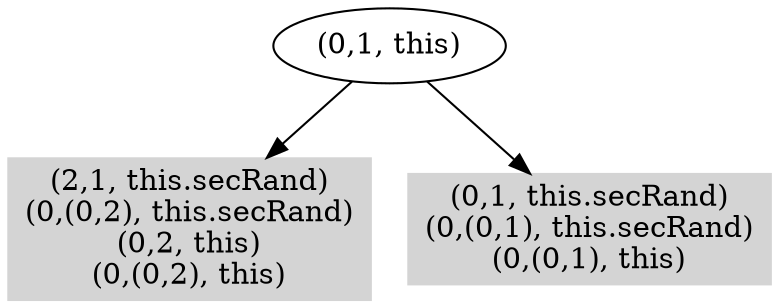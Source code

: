 digraph { 
92 [shape=box,style=filled,color=".0 .0 .83",label="(2,1, this.secRand)\n(0,(0,2), this.secRand)\n(0,2, this)\n(0,(0,2), this)"];
93 [shape=box,style=filled,color=".0 .0 .83",label="(0,1, this.secRand)\n(0,(0,1), this.secRand)\n(0,(0,1), this)"];
94 [label="(0,1, this)"];
94 -> 92;
94 -> 93;
}